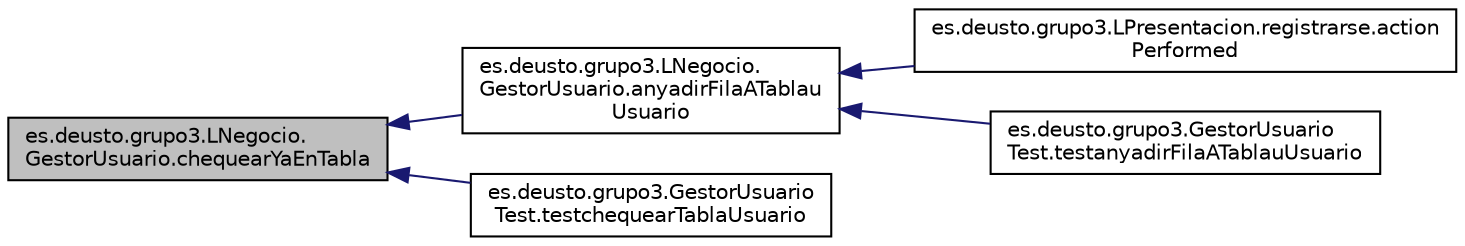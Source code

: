 digraph "es.deusto.grupo3.LNegocio.GestorUsuario.chequearYaEnTabla"
{
  edge [fontname="Helvetica",fontsize="10",labelfontname="Helvetica",labelfontsize="10"];
  node [fontname="Helvetica",fontsize="10",shape=record];
  rankdir="LR";
  Node14 [label="es.deusto.grupo3.LNegocio.\lGestorUsuario.chequearYaEnTabla",height=0.2,width=0.4,color="black", fillcolor="grey75", style="filled", fontcolor="black"];
  Node14 -> Node15 [dir="back",color="midnightblue",fontsize="10",style="solid",fontname="Helvetica"];
  Node15 [label="es.deusto.grupo3.LNegocio.\lGestorUsuario.anyadirFilaATablau\lUsuario",height=0.2,width=0.4,color="black", fillcolor="white", style="filled",URL="$classes_1_1deusto_1_1grupo3_1_1_l_negocio_1_1_gestor_usuario.html#a67afd2c142d478a54e5c4ac3faac4835"];
  Node15 -> Node16 [dir="back",color="midnightblue",fontsize="10",style="solid",fontname="Helvetica"];
  Node16 [label="es.deusto.grupo3.LPresentacion.registrarse.action\lPerformed",height=0.2,width=0.4,color="black", fillcolor="white", style="filled",URL="$classes_1_1deusto_1_1grupo3_1_1_l_presentacion_1_1registrarse.html#ad3d713de56aaee1a1d9a473710147241"];
  Node15 -> Node17 [dir="back",color="midnightblue",fontsize="10",style="solid",fontname="Helvetica"];
  Node17 [label="es.deusto.grupo3.GestorUsuario\lTest.testanyadirFilaATablauUsuario",height=0.2,width=0.4,color="black", fillcolor="white", style="filled",URL="$classes_1_1deusto_1_1grupo3_1_1_gestor_usuario_test.html#a4ac72ab4653b050abfc3daac54a451eb"];
  Node14 -> Node18 [dir="back",color="midnightblue",fontsize="10",style="solid",fontname="Helvetica"];
  Node18 [label="es.deusto.grupo3.GestorUsuario\lTest.testchequearTablaUsuario",height=0.2,width=0.4,color="black", fillcolor="white", style="filled",URL="$classes_1_1deusto_1_1grupo3_1_1_gestor_usuario_test.html#ab670f5e7522aec2528914159fafbc8fb"];
}

